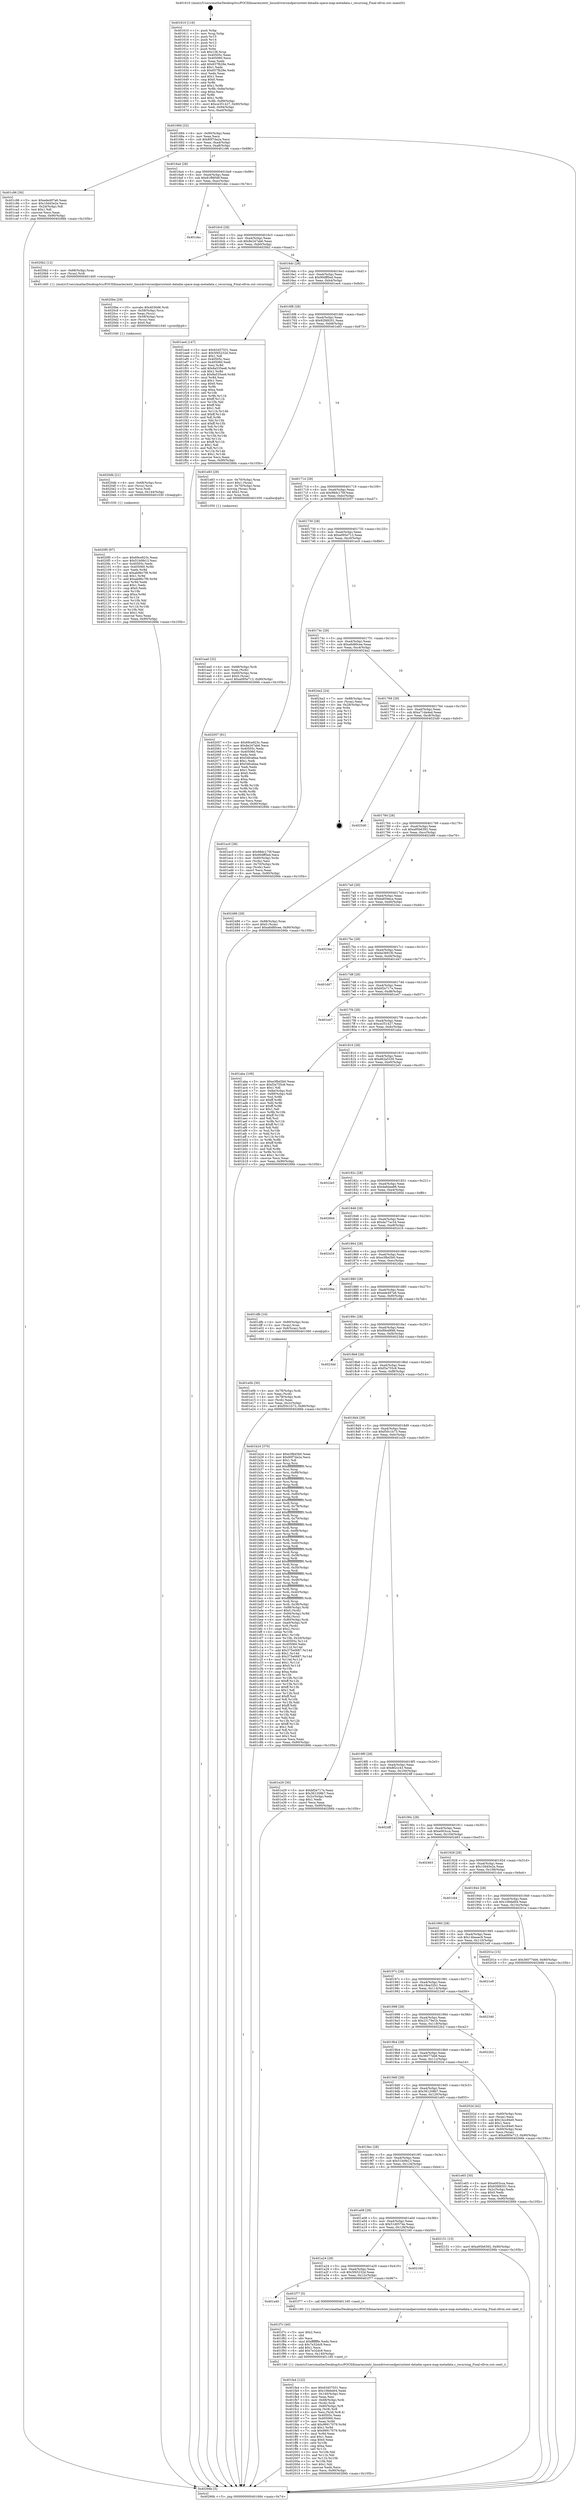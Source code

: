 digraph "0x401610" {
  label = "0x401610 (/mnt/c/Users/mathe/Desktop/tcc/POCII/binaries/extr_linuxdriversmdpersistent-datadm-space-map-metadata.c_recursing_Final-ollvm.out::main(0))"
  labelloc = "t"
  node[shape=record]

  Entry [label="",width=0.3,height=0.3,shape=circle,fillcolor=black,style=filled]
  "0x401684" [label="{
     0x401684 [32]\l
     | [instrs]\l
     &nbsp;&nbsp;0x401684 \<+6\>: mov -0x90(%rbp),%eax\l
     &nbsp;&nbsp;0x40168a \<+2\>: mov %eax,%ecx\l
     &nbsp;&nbsp;0x40168c \<+6\>: sub $0x80f7da2a,%ecx\l
     &nbsp;&nbsp;0x401692 \<+6\>: mov %eax,-0xa4(%rbp)\l
     &nbsp;&nbsp;0x401698 \<+6\>: mov %ecx,-0xa8(%rbp)\l
     &nbsp;&nbsp;0x40169e \<+6\>: je 0000000000401c96 \<main+0x686\>\l
  }"]
  "0x401c96" [label="{
     0x401c96 [30]\l
     | [instrs]\l
     &nbsp;&nbsp;0x401c96 \<+5\>: mov $0xede497a6,%eax\l
     &nbsp;&nbsp;0x401c9b \<+5\>: mov $0x10d45e2e,%ecx\l
     &nbsp;&nbsp;0x401ca0 \<+3\>: mov -0x2d(%rbp),%dl\l
     &nbsp;&nbsp;0x401ca3 \<+3\>: test $0x1,%dl\l
     &nbsp;&nbsp;0x401ca6 \<+3\>: cmovne %ecx,%eax\l
     &nbsp;&nbsp;0x401ca9 \<+6\>: mov %eax,-0x90(%rbp)\l
     &nbsp;&nbsp;0x401caf \<+5\>: jmp 000000000040266b \<main+0x105b\>\l
  }"]
  "0x4016a4" [label="{
     0x4016a4 [28]\l
     | [instrs]\l
     &nbsp;&nbsp;0x4016a4 \<+5\>: jmp 00000000004016a9 \<main+0x99\>\l
     &nbsp;&nbsp;0x4016a9 \<+6\>: mov -0xa4(%rbp),%eax\l
     &nbsp;&nbsp;0x4016af \<+5\>: sub $0x81f8856f,%eax\l
     &nbsp;&nbsp;0x4016b4 \<+6\>: mov %eax,-0xac(%rbp)\l
     &nbsp;&nbsp;0x4016ba \<+6\>: je 0000000000401dec \<main+0x7dc\>\l
  }"]
  Exit [label="",width=0.3,height=0.3,shape=circle,fillcolor=black,style=filled,peripheries=2]
  "0x401dec" [label="{
     0x401dec\l
  }", style=dashed]
  "0x4016c0" [label="{
     0x4016c0 [28]\l
     | [instrs]\l
     &nbsp;&nbsp;0x4016c0 \<+5\>: jmp 00000000004016c5 \<main+0xb5\>\l
     &nbsp;&nbsp;0x4016c5 \<+6\>: mov -0xa4(%rbp),%eax\l
     &nbsp;&nbsp;0x4016cb \<+5\>: sub $0x8e247ab6,%eax\l
     &nbsp;&nbsp;0x4016d0 \<+6\>: mov %eax,-0xb0(%rbp)\l
     &nbsp;&nbsp;0x4016d6 \<+6\>: je 00000000004020b2 \<main+0xaa2\>\l
  }"]
  "0x4020f0" [label="{
     0x4020f0 [97]\l
     | [instrs]\l
     &nbsp;&nbsp;0x4020f0 \<+5\>: mov $0x69ce923c,%eax\l
     &nbsp;&nbsp;0x4020f5 \<+5\>: mov $0x51b0fe13,%esi\l
     &nbsp;&nbsp;0x4020fa \<+7\>: mov 0x40505c,%edx\l
     &nbsp;&nbsp;0x402101 \<+8\>: mov 0x405060,%r8d\l
     &nbsp;&nbsp;0x402109 \<+3\>: mov %edx,%r9d\l
     &nbsp;&nbsp;0x40210c \<+7\>: sub $0xab96c7f9,%r9d\l
     &nbsp;&nbsp;0x402113 \<+4\>: sub $0x1,%r9d\l
     &nbsp;&nbsp;0x402117 \<+7\>: add $0xab96c7f9,%r9d\l
     &nbsp;&nbsp;0x40211e \<+4\>: imul %r9d,%edx\l
     &nbsp;&nbsp;0x402122 \<+3\>: and $0x1,%edx\l
     &nbsp;&nbsp;0x402125 \<+3\>: cmp $0x0,%edx\l
     &nbsp;&nbsp;0x402128 \<+4\>: sete %r10b\l
     &nbsp;&nbsp;0x40212c \<+4\>: cmp $0xa,%r8d\l
     &nbsp;&nbsp;0x402130 \<+4\>: setl %r11b\l
     &nbsp;&nbsp;0x402134 \<+3\>: mov %r10b,%bl\l
     &nbsp;&nbsp;0x402137 \<+3\>: and %r11b,%bl\l
     &nbsp;&nbsp;0x40213a \<+3\>: xor %r11b,%r10b\l
     &nbsp;&nbsp;0x40213d \<+3\>: or %r10b,%bl\l
     &nbsp;&nbsp;0x402140 \<+3\>: test $0x1,%bl\l
     &nbsp;&nbsp;0x402143 \<+3\>: cmovne %esi,%eax\l
     &nbsp;&nbsp;0x402146 \<+6\>: mov %eax,-0x90(%rbp)\l
     &nbsp;&nbsp;0x40214c \<+5\>: jmp 000000000040266b \<main+0x105b\>\l
  }"]
  "0x4020b2" [label="{
     0x4020b2 [12]\l
     | [instrs]\l
     &nbsp;&nbsp;0x4020b2 \<+4\>: mov -0x68(%rbp),%rax\l
     &nbsp;&nbsp;0x4020b6 \<+3\>: mov (%rax),%rdi\l
     &nbsp;&nbsp;0x4020b9 \<+5\>: call 0000000000401400 \<recursing\>\l
     | [calls]\l
     &nbsp;&nbsp;0x401400 \{1\} (/mnt/c/Users/mathe/Desktop/tcc/POCII/binaries/extr_linuxdriversmdpersistent-datadm-space-map-metadata.c_recursing_Final-ollvm.out::recursing)\l
  }"]
  "0x4016dc" [label="{
     0x4016dc [28]\l
     | [instrs]\l
     &nbsp;&nbsp;0x4016dc \<+5\>: jmp 00000000004016e1 \<main+0xd1\>\l
     &nbsp;&nbsp;0x4016e1 \<+6\>: mov -0xa4(%rbp),%eax\l
     &nbsp;&nbsp;0x4016e7 \<+5\>: sub $0x90dff5ed,%eax\l
     &nbsp;&nbsp;0x4016ec \<+6\>: mov %eax,-0xb4(%rbp)\l
     &nbsp;&nbsp;0x4016f2 \<+6\>: je 0000000000401ee4 \<main+0x8d4\>\l
  }"]
  "0x4020db" [label="{
     0x4020db [21]\l
     | [instrs]\l
     &nbsp;&nbsp;0x4020db \<+4\>: mov -0x68(%rbp),%rcx\l
     &nbsp;&nbsp;0x4020df \<+3\>: mov (%rcx),%rcx\l
     &nbsp;&nbsp;0x4020e2 \<+3\>: mov %rcx,%rdi\l
     &nbsp;&nbsp;0x4020e5 \<+6\>: mov %eax,-0x144(%rbp)\l
     &nbsp;&nbsp;0x4020eb \<+5\>: call 0000000000401030 \<free@plt\>\l
     | [calls]\l
     &nbsp;&nbsp;0x401030 \{1\} (unknown)\l
  }"]
  "0x401ee4" [label="{
     0x401ee4 [147]\l
     | [instrs]\l
     &nbsp;&nbsp;0x401ee4 \<+5\>: mov $0x63457031,%eax\l
     &nbsp;&nbsp;0x401ee9 \<+5\>: mov $0x5f45232d,%ecx\l
     &nbsp;&nbsp;0x401eee \<+2\>: mov $0x1,%dl\l
     &nbsp;&nbsp;0x401ef0 \<+7\>: mov 0x40505c,%esi\l
     &nbsp;&nbsp;0x401ef7 \<+7\>: mov 0x405060,%edi\l
     &nbsp;&nbsp;0x401efe \<+3\>: mov %esi,%r8d\l
     &nbsp;&nbsp;0x401f01 \<+7\>: add $0x8a535ee6,%r8d\l
     &nbsp;&nbsp;0x401f08 \<+4\>: sub $0x1,%r8d\l
     &nbsp;&nbsp;0x401f0c \<+7\>: sub $0x8a535ee6,%r8d\l
     &nbsp;&nbsp;0x401f13 \<+4\>: imul %r8d,%esi\l
     &nbsp;&nbsp;0x401f17 \<+3\>: and $0x1,%esi\l
     &nbsp;&nbsp;0x401f1a \<+3\>: cmp $0x0,%esi\l
     &nbsp;&nbsp;0x401f1d \<+4\>: sete %r9b\l
     &nbsp;&nbsp;0x401f21 \<+3\>: cmp $0xa,%edi\l
     &nbsp;&nbsp;0x401f24 \<+4\>: setl %r10b\l
     &nbsp;&nbsp;0x401f28 \<+3\>: mov %r9b,%r11b\l
     &nbsp;&nbsp;0x401f2b \<+4\>: xor $0xff,%r11b\l
     &nbsp;&nbsp;0x401f2f \<+3\>: mov %r10b,%bl\l
     &nbsp;&nbsp;0x401f32 \<+3\>: xor $0xff,%bl\l
     &nbsp;&nbsp;0x401f35 \<+3\>: xor $0x1,%dl\l
     &nbsp;&nbsp;0x401f38 \<+3\>: mov %r11b,%r14b\l
     &nbsp;&nbsp;0x401f3b \<+4\>: and $0xff,%r14b\l
     &nbsp;&nbsp;0x401f3f \<+3\>: and %dl,%r9b\l
     &nbsp;&nbsp;0x401f42 \<+3\>: mov %bl,%r15b\l
     &nbsp;&nbsp;0x401f45 \<+4\>: and $0xff,%r15b\l
     &nbsp;&nbsp;0x401f49 \<+3\>: and %dl,%r10b\l
     &nbsp;&nbsp;0x401f4c \<+3\>: or %r9b,%r14b\l
     &nbsp;&nbsp;0x401f4f \<+3\>: or %r10b,%r15b\l
     &nbsp;&nbsp;0x401f52 \<+3\>: xor %r15b,%r14b\l
     &nbsp;&nbsp;0x401f55 \<+3\>: or %bl,%r11b\l
     &nbsp;&nbsp;0x401f58 \<+4\>: xor $0xff,%r11b\l
     &nbsp;&nbsp;0x401f5c \<+3\>: or $0x1,%dl\l
     &nbsp;&nbsp;0x401f5f \<+3\>: and %dl,%r11b\l
     &nbsp;&nbsp;0x401f62 \<+3\>: or %r11b,%r14b\l
     &nbsp;&nbsp;0x401f65 \<+4\>: test $0x1,%r14b\l
     &nbsp;&nbsp;0x401f69 \<+3\>: cmovne %ecx,%eax\l
     &nbsp;&nbsp;0x401f6c \<+6\>: mov %eax,-0x90(%rbp)\l
     &nbsp;&nbsp;0x401f72 \<+5\>: jmp 000000000040266b \<main+0x105b\>\l
  }"]
  "0x4016f8" [label="{
     0x4016f8 [28]\l
     | [instrs]\l
     &nbsp;&nbsp;0x4016f8 \<+5\>: jmp 00000000004016fd \<main+0xed\>\l
     &nbsp;&nbsp;0x4016fd \<+6\>: mov -0xa4(%rbp),%eax\l
     &nbsp;&nbsp;0x401703 \<+5\>: sub $0x92fd9201,%eax\l
     &nbsp;&nbsp;0x401708 \<+6\>: mov %eax,-0xb8(%rbp)\l
     &nbsp;&nbsp;0x40170e \<+6\>: je 0000000000401e83 \<main+0x873\>\l
  }"]
  "0x4020be" [label="{
     0x4020be [29]\l
     | [instrs]\l
     &nbsp;&nbsp;0x4020be \<+10\>: movabs $0x4030d6,%rdi\l
     &nbsp;&nbsp;0x4020c8 \<+4\>: mov -0x58(%rbp),%rcx\l
     &nbsp;&nbsp;0x4020cc \<+2\>: mov %eax,(%rcx)\l
     &nbsp;&nbsp;0x4020ce \<+4\>: mov -0x58(%rbp),%rcx\l
     &nbsp;&nbsp;0x4020d2 \<+2\>: mov (%rcx),%esi\l
     &nbsp;&nbsp;0x4020d4 \<+2\>: mov $0x0,%al\l
     &nbsp;&nbsp;0x4020d6 \<+5\>: call 0000000000401040 \<printf@plt\>\l
     | [calls]\l
     &nbsp;&nbsp;0x401040 \{1\} (unknown)\l
  }"]
  "0x401e83" [label="{
     0x401e83 [29]\l
     | [instrs]\l
     &nbsp;&nbsp;0x401e83 \<+4\>: mov -0x70(%rbp),%rax\l
     &nbsp;&nbsp;0x401e87 \<+6\>: movl $0x1,(%rax)\l
     &nbsp;&nbsp;0x401e8d \<+4\>: mov -0x70(%rbp),%rax\l
     &nbsp;&nbsp;0x401e91 \<+3\>: movslq (%rax),%rax\l
     &nbsp;&nbsp;0x401e94 \<+4\>: shl $0x2,%rax\l
     &nbsp;&nbsp;0x401e98 \<+3\>: mov %rax,%rdi\l
     &nbsp;&nbsp;0x401e9b \<+5\>: call 0000000000401050 \<malloc@plt\>\l
     | [calls]\l
     &nbsp;&nbsp;0x401050 \{1\} (unknown)\l
  }"]
  "0x401714" [label="{
     0x401714 [28]\l
     | [instrs]\l
     &nbsp;&nbsp;0x401714 \<+5\>: jmp 0000000000401719 \<main+0x109\>\l
     &nbsp;&nbsp;0x401719 \<+6\>: mov -0xa4(%rbp),%eax\l
     &nbsp;&nbsp;0x40171f \<+5\>: sub $0x98dc170f,%eax\l
     &nbsp;&nbsp;0x401724 \<+6\>: mov %eax,-0xbc(%rbp)\l
     &nbsp;&nbsp;0x40172a \<+6\>: je 0000000000402057 \<main+0xa47\>\l
  }"]
  "0x401fa4" [label="{
     0x401fa4 [122]\l
     | [instrs]\l
     &nbsp;&nbsp;0x401fa4 \<+5\>: mov $0x63457031,%ecx\l
     &nbsp;&nbsp;0x401fa9 \<+5\>: mov $0x10febd04,%edx\l
     &nbsp;&nbsp;0x401fae \<+6\>: mov -0x140(%rbp),%esi\l
     &nbsp;&nbsp;0x401fb4 \<+3\>: imul %eax,%esi\l
     &nbsp;&nbsp;0x401fb7 \<+4\>: mov -0x68(%rbp),%rdi\l
     &nbsp;&nbsp;0x401fbb \<+3\>: mov (%rdi),%rdi\l
     &nbsp;&nbsp;0x401fbe \<+4\>: mov -0x60(%rbp),%r8\l
     &nbsp;&nbsp;0x401fc2 \<+3\>: movslq (%r8),%r8\l
     &nbsp;&nbsp;0x401fc5 \<+4\>: mov %esi,(%rdi,%r8,4)\l
     &nbsp;&nbsp;0x401fc9 \<+7\>: mov 0x40505c,%eax\l
     &nbsp;&nbsp;0x401fd0 \<+7\>: mov 0x405060,%esi\l
     &nbsp;&nbsp;0x401fd7 \<+3\>: mov %eax,%r9d\l
     &nbsp;&nbsp;0x401fda \<+7\>: add $0x99917079,%r9d\l
     &nbsp;&nbsp;0x401fe1 \<+4\>: sub $0x1,%r9d\l
     &nbsp;&nbsp;0x401fe5 \<+7\>: sub $0x99917079,%r9d\l
     &nbsp;&nbsp;0x401fec \<+4\>: imul %r9d,%eax\l
     &nbsp;&nbsp;0x401ff0 \<+3\>: and $0x1,%eax\l
     &nbsp;&nbsp;0x401ff3 \<+3\>: cmp $0x0,%eax\l
     &nbsp;&nbsp;0x401ff6 \<+4\>: sete %r10b\l
     &nbsp;&nbsp;0x401ffa \<+3\>: cmp $0xa,%esi\l
     &nbsp;&nbsp;0x401ffd \<+4\>: setl %r11b\l
     &nbsp;&nbsp;0x402001 \<+3\>: mov %r10b,%bl\l
     &nbsp;&nbsp;0x402004 \<+3\>: and %r11b,%bl\l
     &nbsp;&nbsp;0x402007 \<+3\>: xor %r11b,%r10b\l
     &nbsp;&nbsp;0x40200a \<+3\>: or %r10b,%bl\l
     &nbsp;&nbsp;0x40200d \<+3\>: test $0x1,%bl\l
     &nbsp;&nbsp;0x402010 \<+3\>: cmovne %edx,%ecx\l
     &nbsp;&nbsp;0x402013 \<+6\>: mov %ecx,-0x90(%rbp)\l
     &nbsp;&nbsp;0x402019 \<+5\>: jmp 000000000040266b \<main+0x105b\>\l
  }"]
  "0x402057" [label="{
     0x402057 [91]\l
     | [instrs]\l
     &nbsp;&nbsp;0x402057 \<+5\>: mov $0x69ce923c,%eax\l
     &nbsp;&nbsp;0x40205c \<+5\>: mov $0x8e247ab6,%ecx\l
     &nbsp;&nbsp;0x402061 \<+7\>: mov 0x40505c,%edx\l
     &nbsp;&nbsp;0x402068 \<+7\>: mov 0x405060,%esi\l
     &nbsp;&nbsp;0x40206f \<+2\>: mov %edx,%edi\l
     &nbsp;&nbsp;0x402071 \<+6\>: sub $0x54fca6aa,%edi\l
     &nbsp;&nbsp;0x402077 \<+3\>: sub $0x1,%edi\l
     &nbsp;&nbsp;0x40207a \<+6\>: add $0x54fca6aa,%edi\l
     &nbsp;&nbsp;0x402080 \<+3\>: imul %edi,%edx\l
     &nbsp;&nbsp;0x402083 \<+3\>: and $0x1,%edx\l
     &nbsp;&nbsp;0x402086 \<+3\>: cmp $0x0,%edx\l
     &nbsp;&nbsp;0x402089 \<+4\>: sete %r8b\l
     &nbsp;&nbsp;0x40208d \<+3\>: cmp $0xa,%esi\l
     &nbsp;&nbsp;0x402090 \<+4\>: setl %r9b\l
     &nbsp;&nbsp;0x402094 \<+3\>: mov %r8b,%r10b\l
     &nbsp;&nbsp;0x402097 \<+3\>: and %r9b,%r10b\l
     &nbsp;&nbsp;0x40209a \<+3\>: xor %r9b,%r8b\l
     &nbsp;&nbsp;0x40209d \<+3\>: or %r8b,%r10b\l
     &nbsp;&nbsp;0x4020a0 \<+4\>: test $0x1,%r10b\l
     &nbsp;&nbsp;0x4020a4 \<+3\>: cmovne %ecx,%eax\l
     &nbsp;&nbsp;0x4020a7 \<+6\>: mov %eax,-0x90(%rbp)\l
     &nbsp;&nbsp;0x4020ad \<+5\>: jmp 000000000040266b \<main+0x105b\>\l
  }"]
  "0x401730" [label="{
     0x401730 [28]\l
     | [instrs]\l
     &nbsp;&nbsp;0x401730 \<+5\>: jmp 0000000000401735 \<main+0x125\>\l
     &nbsp;&nbsp;0x401735 \<+6\>: mov -0xa4(%rbp),%eax\l
     &nbsp;&nbsp;0x40173b \<+5\>: sub $0xa095e713,%eax\l
     &nbsp;&nbsp;0x401740 \<+6\>: mov %eax,-0xc0(%rbp)\l
     &nbsp;&nbsp;0x401746 \<+6\>: je 0000000000401ec0 \<main+0x8b0\>\l
  }"]
  "0x401f7c" [label="{
     0x401f7c [40]\l
     | [instrs]\l
     &nbsp;&nbsp;0x401f7c \<+5\>: mov $0x2,%ecx\l
     &nbsp;&nbsp;0x401f81 \<+1\>: cltd\l
     &nbsp;&nbsp;0x401f82 \<+2\>: idiv %ecx\l
     &nbsp;&nbsp;0x401f84 \<+6\>: imul $0xfffffffe,%edx,%ecx\l
     &nbsp;&nbsp;0x401f8a \<+6\>: sub $0x7e32dc9,%ecx\l
     &nbsp;&nbsp;0x401f90 \<+3\>: add $0x1,%ecx\l
     &nbsp;&nbsp;0x401f93 \<+6\>: add $0x7e32dc9,%ecx\l
     &nbsp;&nbsp;0x401f99 \<+6\>: mov %ecx,-0x140(%rbp)\l
     &nbsp;&nbsp;0x401f9f \<+5\>: call 0000000000401160 \<next_i\>\l
     | [calls]\l
     &nbsp;&nbsp;0x401160 \{1\} (/mnt/c/Users/mathe/Desktop/tcc/POCII/binaries/extr_linuxdriversmdpersistent-datadm-space-map-metadata.c_recursing_Final-ollvm.out::next_i)\l
  }"]
  "0x401ec0" [label="{
     0x401ec0 [36]\l
     | [instrs]\l
     &nbsp;&nbsp;0x401ec0 \<+5\>: mov $0x98dc170f,%eax\l
     &nbsp;&nbsp;0x401ec5 \<+5\>: mov $0x90dff5ed,%ecx\l
     &nbsp;&nbsp;0x401eca \<+4\>: mov -0x60(%rbp),%rdx\l
     &nbsp;&nbsp;0x401ece \<+2\>: mov (%rdx),%esi\l
     &nbsp;&nbsp;0x401ed0 \<+4\>: mov -0x70(%rbp),%rdx\l
     &nbsp;&nbsp;0x401ed4 \<+2\>: cmp (%rdx),%esi\l
     &nbsp;&nbsp;0x401ed6 \<+3\>: cmovl %ecx,%eax\l
     &nbsp;&nbsp;0x401ed9 \<+6\>: mov %eax,-0x90(%rbp)\l
     &nbsp;&nbsp;0x401edf \<+5\>: jmp 000000000040266b \<main+0x105b\>\l
  }"]
  "0x40174c" [label="{
     0x40174c [28]\l
     | [instrs]\l
     &nbsp;&nbsp;0x40174c \<+5\>: jmp 0000000000401751 \<main+0x141\>\l
     &nbsp;&nbsp;0x401751 \<+6\>: mov -0xa4(%rbp),%eax\l
     &nbsp;&nbsp;0x401757 \<+5\>: sub $0xa6d80cee,%eax\l
     &nbsp;&nbsp;0x40175c \<+6\>: mov %eax,-0xc4(%rbp)\l
     &nbsp;&nbsp;0x401762 \<+6\>: je 00000000004024a2 \<main+0xe92\>\l
  }"]
  "0x401a40" [label="{
     0x401a40\l
  }", style=dashed]
  "0x4024a2" [label="{
     0x4024a2 [24]\l
     | [instrs]\l
     &nbsp;&nbsp;0x4024a2 \<+7\>: mov -0x88(%rbp),%rax\l
     &nbsp;&nbsp;0x4024a9 \<+2\>: mov (%rax),%eax\l
     &nbsp;&nbsp;0x4024ab \<+4\>: lea -0x28(%rbp),%rsp\l
     &nbsp;&nbsp;0x4024af \<+1\>: pop %rbx\l
     &nbsp;&nbsp;0x4024b0 \<+2\>: pop %r12\l
     &nbsp;&nbsp;0x4024b2 \<+2\>: pop %r13\l
     &nbsp;&nbsp;0x4024b4 \<+2\>: pop %r14\l
     &nbsp;&nbsp;0x4024b6 \<+2\>: pop %r15\l
     &nbsp;&nbsp;0x4024b8 \<+1\>: pop %rbp\l
     &nbsp;&nbsp;0x4024b9 \<+1\>: ret\l
  }"]
  "0x401768" [label="{
     0x401768 [28]\l
     | [instrs]\l
     &nbsp;&nbsp;0x401768 \<+5\>: jmp 000000000040176d \<main+0x15d\>\l
     &nbsp;&nbsp;0x40176d \<+6\>: mov -0xa4(%rbp),%eax\l
     &nbsp;&nbsp;0x401773 \<+5\>: sub $0xa71da4ed,%eax\l
     &nbsp;&nbsp;0x401778 \<+6\>: mov %eax,-0xc8(%rbp)\l
     &nbsp;&nbsp;0x40177e \<+6\>: je 00000000004025d0 \<main+0xfc0\>\l
  }"]
  "0x401f77" [label="{
     0x401f77 [5]\l
     | [instrs]\l
     &nbsp;&nbsp;0x401f77 \<+5\>: call 0000000000401160 \<next_i\>\l
     | [calls]\l
     &nbsp;&nbsp;0x401160 \{1\} (/mnt/c/Users/mathe/Desktop/tcc/POCII/binaries/extr_linuxdriversmdpersistent-datadm-space-map-metadata.c_recursing_Final-ollvm.out::next_i)\l
  }"]
  "0x4025d0" [label="{
     0x4025d0\l
  }", style=dashed]
  "0x401784" [label="{
     0x401784 [28]\l
     | [instrs]\l
     &nbsp;&nbsp;0x401784 \<+5\>: jmp 0000000000401789 \<main+0x179\>\l
     &nbsp;&nbsp;0x401789 \<+6\>: mov -0xa4(%rbp),%eax\l
     &nbsp;&nbsp;0x40178f \<+5\>: sub $0xa95b6392,%eax\l
     &nbsp;&nbsp;0x401794 \<+6\>: mov %eax,-0xcc(%rbp)\l
     &nbsp;&nbsp;0x40179a \<+6\>: je 0000000000402486 \<main+0xe76\>\l
  }"]
  "0x401a24" [label="{
     0x401a24 [28]\l
     | [instrs]\l
     &nbsp;&nbsp;0x401a24 \<+5\>: jmp 0000000000401a29 \<main+0x419\>\l
     &nbsp;&nbsp;0x401a29 \<+6\>: mov -0xa4(%rbp),%eax\l
     &nbsp;&nbsp;0x401a2f \<+5\>: sub $0x5f45232d,%eax\l
     &nbsp;&nbsp;0x401a34 \<+6\>: mov %eax,-0x12c(%rbp)\l
     &nbsp;&nbsp;0x401a3a \<+6\>: je 0000000000401f77 \<main+0x967\>\l
  }"]
  "0x402486" [label="{
     0x402486 [28]\l
     | [instrs]\l
     &nbsp;&nbsp;0x402486 \<+7\>: mov -0x88(%rbp),%rax\l
     &nbsp;&nbsp;0x40248d \<+6\>: movl $0x0,(%rax)\l
     &nbsp;&nbsp;0x402493 \<+10\>: movl $0xa6d80cee,-0x90(%rbp)\l
     &nbsp;&nbsp;0x40249d \<+5\>: jmp 000000000040266b \<main+0x105b\>\l
  }"]
  "0x4017a0" [label="{
     0x4017a0 [28]\l
     | [instrs]\l
     &nbsp;&nbsp;0x4017a0 \<+5\>: jmp 00000000004017a5 \<main+0x195\>\l
     &nbsp;&nbsp;0x4017a5 \<+6\>: mov -0xa4(%rbp),%eax\l
     &nbsp;&nbsp;0x4017ab \<+5\>: sub $0xba659eca,%eax\l
     &nbsp;&nbsp;0x4017b0 \<+6\>: mov %eax,-0xd0(%rbp)\l
     &nbsp;&nbsp;0x4017b6 \<+6\>: je 00000000004023ec \<main+0xddc\>\l
  }"]
  "0x402160" [label="{
     0x402160\l
  }", style=dashed]
  "0x4023ec" [label="{
     0x4023ec\l
  }", style=dashed]
  "0x4017bc" [label="{
     0x4017bc [28]\l
     | [instrs]\l
     &nbsp;&nbsp;0x4017bc \<+5\>: jmp 00000000004017c1 \<main+0x1b1\>\l
     &nbsp;&nbsp;0x4017c1 \<+6\>: mov -0xa4(%rbp),%eax\l
     &nbsp;&nbsp;0x4017c7 \<+5\>: sub $0xbe3691f0,%eax\l
     &nbsp;&nbsp;0x4017cc \<+6\>: mov %eax,-0xd4(%rbp)\l
     &nbsp;&nbsp;0x4017d2 \<+6\>: je 0000000000401d47 \<main+0x737\>\l
  }"]
  "0x401a08" [label="{
     0x401a08 [28]\l
     | [instrs]\l
     &nbsp;&nbsp;0x401a08 \<+5\>: jmp 0000000000401a0d \<main+0x3fd\>\l
     &nbsp;&nbsp;0x401a0d \<+6\>: mov -0xa4(%rbp),%eax\l
     &nbsp;&nbsp;0x401a13 \<+5\>: sub $0x51d0574e,%eax\l
     &nbsp;&nbsp;0x401a18 \<+6\>: mov %eax,-0x128(%rbp)\l
     &nbsp;&nbsp;0x401a1e \<+6\>: je 0000000000402160 \<main+0xb50\>\l
  }"]
  "0x401d47" [label="{
     0x401d47\l
  }", style=dashed]
  "0x4017d8" [label="{
     0x4017d8 [28]\l
     | [instrs]\l
     &nbsp;&nbsp;0x4017d8 \<+5\>: jmp 00000000004017dd \<main+0x1cd\>\l
     &nbsp;&nbsp;0x4017dd \<+6\>: mov -0xa4(%rbp),%eax\l
     &nbsp;&nbsp;0x4017e3 \<+5\>: sub $0xbf2e717e,%eax\l
     &nbsp;&nbsp;0x4017e8 \<+6\>: mov %eax,-0xd8(%rbp)\l
     &nbsp;&nbsp;0x4017ee \<+6\>: je 0000000000401e47 \<main+0x837\>\l
  }"]
  "0x402151" [label="{
     0x402151 [15]\l
     | [instrs]\l
     &nbsp;&nbsp;0x402151 \<+10\>: movl $0xa95b6392,-0x90(%rbp)\l
     &nbsp;&nbsp;0x40215b \<+5\>: jmp 000000000040266b \<main+0x105b\>\l
  }"]
  "0x401e47" [label="{
     0x401e47\l
  }", style=dashed]
  "0x4017f4" [label="{
     0x4017f4 [28]\l
     | [instrs]\l
     &nbsp;&nbsp;0x4017f4 \<+5\>: jmp 00000000004017f9 \<main+0x1e9\>\l
     &nbsp;&nbsp;0x4017f9 \<+6\>: mov -0xa4(%rbp),%eax\l
     &nbsp;&nbsp;0x4017ff \<+5\>: sub $0xce351427,%eax\l
     &nbsp;&nbsp;0x401804 \<+6\>: mov %eax,-0xdc(%rbp)\l
     &nbsp;&nbsp;0x40180a \<+6\>: je 0000000000401aba \<main+0x4aa\>\l
  }"]
  "0x401ea0" [label="{
     0x401ea0 [32]\l
     | [instrs]\l
     &nbsp;&nbsp;0x401ea0 \<+4\>: mov -0x68(%rbp),%rdi\l
     &nbsp;&nbsp;0x401ea4 \<+3\>: mov %rax,(%rdi)\l
     &nbsp;&nbsp;0x401ea7 \<+4\>: mov -0x60(%rbp),%rax\l
     &nbsp;&nbsp;0x401eab \<+6\>: movl $0x0,(%rax)\l
     &nbsp;&nbsp;0x401eb1 \<+10\>: movl $0xa095e713,-0x90(%rbp)\l
     &nbsp;&nbsp;0x401ebb \<+5\>: jmp 000000000040266b \<main+0x105b\>\l
  }"]
  "0x401aba" [label="{
     0x401aba [106]\l
     | [instrs]\l
     &nbsp;&nbsp;0x401aba \<+5\>: mov $0xe3fbd3b0,%eax\l
     &nbsp;&nbsp;0x401abf \<+5\>: mov $0xf3a755c8,%ecx\l
     &nbsp;&nbsp;0x401ac4 \<+2\>: mov $0x1,%dl\l
     &nbsp;&nbsp;0x401ac6 \<+7\>: mov -0x8a(%rbp),%sil\l
     &nbsp;&nbsp;0x401acd \<+7\>: mov -0x89(%rbp),%dil\l
     &nbsp;&nbsp;0x401ad4 \<+3\>: mov %sil,%r8b\l
     &nbsp;&nbsp;0x401ad7 \<+4\>: xor $0xff,%r8b\l
     &nbsp;&nbsp;0x401adb \<+3\>: mov %dil,%r9b\l
     &nbsp;&nbsp;0x401ade \<+4\>: xor $0xff,%r9b\l
     &nbsp;&nbsp;0x401ae2 \<+3\>: xor $0x1,%dl\l
     &nbsp;&nbsp;0x401ae5 \<+3\>: mov %r8b,%r10b\l
     &nbsp;&nbsp;0x401ae8 \<+4\>: and $0xff,%r10b\l
     &nbsp;&nbsp;0x401aec \<+3\>: and %dl,%sil\l
     &nbsp;&nbsp;0x401aef \<+3\>: mov %r9b,%r11b\l
     &nbsp;&nbsp;0x401af2 \<+4\>: and $0xff,%r11b\l
     &nbsp;&nbsp;0x401af6 \<+3\>: and %dl,%dil\l
     &nbsp;&nbsp;0x401af9 \<+3\>: or %sil,%r10b\l
     &nbsp;&nbsp;0x401afc \<+3\>: or %dil,%r11b\l
     &nbsp;&nbsp;0x401aff \<+3\>: xor %r11b,%r10b\l
     &nbsp;&nbsp;0x401b02 \<+3\>: or %r9b,%r8b\l
     &nbsp;&nbsp;0x401b05 \<+4\>: xor $0xff,%r8b\l
     &nbsp;&nbsp;0x401b09 \<+3\>: or $0x1,%dl\l
     &nbsp;&nbsp;0x401b0c \<+3\>: and %dl,%r8b\l
     &nbsp;&nbsp;0x401b0f \<+3\>: or %r8b,%r10b\l
     &nbsp;&nbsp;0x401b12 \<+4\>: test $0x1,%r10b\l
     &nbsp;&nbsp;0x401b16 \<+3\>: cmovne %ecx,%eax\l
     &nbsp;&nbsp;0x401b19 \<+6\>: mov %eax,-0x90(%rbp)\l
     &nbsp;&nbsp;0x401b1f \<+5\>: jmp 000000000040266b \<main+0x105b\>\l
  }"]
  "0x401810" [label="{
     0x401810 [28]\l
     | [instrs]\l
     &nbsp;&nbsp;0x401810 \<+5\>: jmp 0000000000401815 \<main+0x205\>\l
     &nbsp;&nbsp;0x401815 \<+6\>: mov -0xa4(%rbp),%eax\l
     &nbsp;&nbsp;0x40181b \<+5\>: sub $0xd62a5330,%eax\l
     &nbsp;&nbsp;0x401820 \<+6\>: mov %eax,-0xe0(%rbp)\l
     &nbsp;&nbsp;0x401826 \<+6\>: je 00000000004022e5 \<main+0xcd5\>\l
  }"]
  "0x40266b" [label="{
     0x40266b [5]\l
     | [instrs]\l
     &nbsp;&nbsp;0x40266b \<+5\>: jmp 0000000000401684 \<main+0x74\>\l
  }"]
  "0x401610" [label="{
     0x401610 [116]\l
     | [instrs]\l
     &nbsp;&nbsp;0x401610 \<+1\>: push %rbp\l
     &nbsp;&nbsp;0x401611 \<+3\>: mov %rsp,%rbp\l
     &nbsp;&nbsp;0x401614 \<+2\>: push %r15\l
     &nbsp;&nbsp;0x401616 \<+2\>: push %r14\l
     &nbsp;&nbsp;0x401618 \<+2\>: push %r13\l
     &nbsp;&nbsp;0x40161a \<+2\>: push %r12\l
     &nbsp;&nbsp;0x40161c \<+1\>: push %rbx\l
     &nbsp;&nbsp;0x40161d \<+7\>: sub $0x138,%rsp\l
     &nbsp;&nbsp;0x401624 \<+7\>: mov 0x40505c,%eax\l
     &nbsp;&nbsp;0x40162b \<+7\>: mov 0x405060,%ecx\l
     &nbsp;&nbsp;0x401632 \<+2\>: mov %eax,%edx\l
     &nbsp;&nbsp;0x401634 \<+6\>: add $0x657fb28e,%edx\l
     &nbsp;&nbsp;0x40163a \<+3\>: sub $0x1,%edx\l
     &nbsp;&nbsp;0x40163d \<+6\>: sub $0x657fb28e,%edx\l
     &nbsp;&nbsp;0x401643 \<+3\>: imul %edx,%eax\l
     &nbsp;&nbsp;0x401646 \<+3\>: and $0x1,%eax\l
     &nbsp;&nbsp;0x401649 \<+3\>: cmp $0x0,%eax\l
     &nbsp;&nbsp;0x40164c \<+4\>: sete %r8b\l
     &nbsp;&nbsp;0x401650 \<+4\>: and $0x1,%r8b\l
     &nbsp;&nbsp;0x401654 \<+7\>: mov %r8b,-0x8a(%rbp)\l
     &nbsp;&nbsp;0x40165b \<+3\>: cmp $0xa,%ecx\l
     &nbsp;&nbsp;0x40165e \<+4\>: setl %r8b\l
     &nbsp;&nbsp;0x401662 \<+4\>: and $0x1,%r8b\l
     &nbsp;&nbsp;0x401666 \<+7\>: mov %r8b,-0x89(%rbp)\l
     &nbsp;&nbsp;0x40166d \<+10\>: movl $0xce351427,-0x90(%rbp)\l
     &nbsp;&nbsp;0x401677 \<+6\>: mov %edi,-0x94(%rbp)\l
     &nbsp;&nbsp;0x40167d \<+7\>: mov %rsi,-0xa0(%rbp)\l
  }"]
  "0x4019ec" [label="{
     0x4019ec [28]\l
     | [instrs]\l
     &nbsp;&nbsp;0x4019ec \<+5\>: jmp 00000000004019f1 \<main+0x3e1\>\l
     &nbsp;&nbsp;0x4019f1 \<+6\>: mov -0xa4(%rbp),%eax\l
     &nbsp;&nbsp;0x4019f7 \<+5\>: sub $0x51b0fe13,%eax\l
     &nbsp;&nbsp;0x4019fc \<+6\>: mov %eax,-0x124(%rbp)\l
     &nbsp;&nbsp;0x401a02 \<+6\>: je 0000000000402151 \<main+0xb41\>\l
  }"]
  "0x4022e5" [label="{
     0x4022e5\l
  }", style=dashed]
  "0x40182c" [label="{
     0x40182c [28]\l
     | [instrs]\l
     &nbsp;&nbsp;0x40182c \<+5\>: jmp 0000000000401831 \<main+0x221\>\l
     &nbsp;&nbsp;0x401831 \<+6\>: mov -0xa4(%rbp),%eax\l
     &nbsp;&nbsp;0x401837 \<+5\>: sub $0xda6daa86,%eax\l
     &nbsp;&nbsp;0x40183c \<+6\>: mov %eax,-0xe4(%rbp)\l
     &nbsp;&nbsp;0x401842 \<+6\>: je 000000000040260d \<main+0xffd\>\l
  }"]
  "0x401e65" [label="{
     0x401e65 [30]\l
     | [instrs]\l
     &nbsp;&nbsp;0x401e65 \<+5\>: mov $0xe003cca,%eax\l
     &nbsp;&nbsp;0x401e6a \<+5\>: mov $0x92fd9201,%ecx\l
     &nbsp;&nbsp;0x401e6f \<+3\>: mov -0x2c(%rbp),%edx\l
     &nbsp;&nbsp;0x401e72 \<+3\>: cmp $0x0,%edx\l
     &nbsp;&nbsp;0x401e75 \<+3\>: cmove %ecx,%eax\l
     &nbsp;&nbsp;0x401e78 \<+6\>: mov %eax,-0x90(%rbp)\l
     &nbsp;&nbsp;0x401e7e \<+5\>: jmp 000000000040266b \<main+0x105b\>\l
  }"]
  "0x40260d" [label="{
     0x40260d\l
  }", style=dashed]
  "0x401848" [label="{
     0x401848 [28]\l
     | [instrs]\l
     &nbsp;&nbsp;0x401848 \<+5\>: jmp 000000000040184d \<main+0x23d\>\l
     &nbsp;&nbsp;0x40184d \<+6\>: mov -0xa4(%rbp),%eax\l
     &nbsp;&nbsp;0x401853 \<+5\>: sub $0xda77ac34,%eax\l
     &nbsp;&nbsp;0x401858 \<+6\>: mov %eax,-0xe8(%rbp)\l
     &nbsp;&nbsp;0x40185e \<+6\>: je 0000000000402416 \<main+0xe06\>\l
  }"]
  "0x4019d0" [label="{
     0x4019d0 [28]\l
     | [instrs]\l
     &nbsp;&nbsp;0x4019d0 \<+5\>: jmp 00000000004019d5 \<main+0x3c5\>\l
     &nbsp;&nbsp;0x4019d5 \<+6\>: mov -0xa4(%rbp),%eax\l
     &nbsp;&nbsp;0x4019db \<+5\>: sub $0x361208b7,%eax\l
     &nbsp;&nbsp;0x4019e0 \<+6\>: mov %eax,-0x120(%rbp)\l
     &nbsp;&nbsp;0x4019e6 \<+6\>: je 0000000000401e65 \<main+0x855\>\l
  }"]
  "0x402416" [label="{
     0x402416\l
  }", style=dashed]
  "0x401864" [label="{
     0x401864 [28]\l
     | [instrs]\l
     &nbsp;&nbsp;0x401864 \<+5\>: jmp 0000000000401869 \<main+0x259\>\l
     &nbsp;&nbsp;0x401869 \<+6\>: mov -0xa4(%rbp),%eax\l
     &nbsp;&nbsp;0x40186f \<+5\>: sub $0xe3fbd3b0,%eax\l
     &nbsp;&nbsp;0x401874 \<+6\>: mov %eax,-0xec(%rbp)\l
     &nbsp;&nbsp;0x40187a \<+6\>: je 00000000004024ba \<main+0xeaa\>\l
  }"]
  "0x40202d" [label="{
     0x40202d [42]\l
     | [instrs]\l
     &nbsp;&nbsp;0x40202d \<+4\>: mov -0x60(%rbp),%rax\l
     &nbsp;&nbsp;0x402031 \<+2\>: mov (%rax),%ecx\l
     &nbsp;&nbsp;0x402033 \<+6\>: sub $0x1bcc84e0,%ecx\l
     &nbsp;&nbsp;0x402039 \<+3\>: add $0x1,%ecx\l
     &nbsp;&nbsp;0x40203c \<+6\>: add $0x1bcc84e0,%ecx\l
     &nbsp;&nbsp;0x402042 \<+4\>: mov -0x60(%rbp),%rax\l
     &nbsp;&nbsp;0x402046 \<+2\>: mov %ecx,(%rax)\l
     &nbsp;&nbsp;0x402048 \<+10\>: movl $0xa095e713,-0x90(%rbp)\l
     &nbsp;&nbsp;0x402052 \<+5\>: jmp 000000000040266b \<main+0x105b\>\l
  }"]
  "0x4024ba" [label="{
     0x4024ba\l
  }", style=dashed]
  "0x401880" [label="{
     0x401880 [28]\l
     | [instrs]\l
     &nbsp;&nbsp;0x401880 \<+5\>: jmp 0000000000401885 \<main+0x275\>\l
     &nbsp;&nbsp;0x401885 \<+6\>: mov -0xa4(%rbp),%eax\l
     &nbsp;&nbsp;0x40188b \<+5\>: sub $0xede497a6,%eax\l
     &nbsp;&nbsp;0x401890 \<+6\>: mov %eax,-0xf0(%rbp)\l
     &nbsp;&nbsp;0x401896 \<+6\>: je 0000000000401dfb \<main+0x7eb\>\l
  }"]
  "0x4019b4" [label="{
     0x4019b4 [28]\l
     | [instrs]\l
     &nbsp;&nbsp;0x4019b4 \<+5\>: jmp 00000000004019b9 \<main+0x3a9\>\l
     &nbsp;&nbsp;0x4019b9 \<+6\>: mov -0xa4(%rbp),%eax\l
     &nbsp;&nbsp;0x4019bf \<+5\>: sub $0x36077eb6,%eax\l
     &nbsp;&nbsp;0x4019c4 \<+6\>: mov %eax,-0x11c(%rbp)\l
     &nbsp;&nbsp;0x4019ca \<+6\>: je 000000000040202d \<main+0xa1d\>\l
  }"]
  "0x401dfb" [label="{
     0x401dfb [16]\l
     | [instrs]\l
     &nbsp;&nbsp;0x401dfb \<+4\>: mov -0x80(%rbp),%rax\l
     &nbsp;&nbsp;0x401dff \<+3\>: mov (%rax),%rax\l
     &nbsp;&nbsp;0x401e02 \<+4\>: mov 0x8(%rax),%rdi\l
     &nbsp;&nbsp;0x401e06 \<+5\>: call 0000000000401060 \<atoi@plt\>\l
     | [calls]\l
     &nbsp;&nbsp;0x401060 \{1\} (unknown)\l
  }"]
  "0x40189c" [label="{
     0x40189c [28]\l
     | [instrs]\l
     &nbsp;&nbsp;0x40189c \<+5\>: jmp 00000000004018a1 \<main+0x291\>\l
     &nbsp;&nbsp;0x4018a1 \<+6\>: mov -0xa4(%rbp),%eax\l
     &nbsp;&nbsp;0x4018a7 \<+5\>: sub $0xf0b49f46,%eax\l
     &nbsp;&nbsp;0x4018ac \<+6\>: mov %eax,-0xf4(%rbp)\l
     &nbsp;&nbsp;0x4018b2 \<+6\>: je 00000000004023dd \<main+0xdcd\>\l
  }"]
  "0x4022b2" [label="{
     0x4022b2\l
  }", style=dashed]
  "0x4023dd" [label="{
     0x4023dd\l
  }", style=dashed]
  "0x4018b8" [label="{
     0x4018b8 [28]\l
     | [instrs]\l
     &nbsp;&nbsp;0x4018b8 \<+5\>: jmp 00000000004018bd \<main+0x2ad\>\l
     &nbsp;&nbsp;0x4018bd \<+6\>: mov -0xa4(%rbp),%eax\l
     &nbsp;&nbsp;0x4018c3 \<+5\>: sub $0xf3a755c8,%eax\l
     &nbsp;&nbsp;0x4018c8 \<+6\>: mov %eax,-0xf8(%rbp)\l
     &nbsp;&nbsp;0x4018ce \<+6\>: je 0000000000401b24 \<main+0x514\>\l
  }"]
  "0x401998" [label="{
     0x401998 [28]\l
     | [instrs]\l
     &nbsp;&nbsp;0x401998 \<+5\>: jmp 000000000040199d \<main+0x38d\>\l
     &nbsp;&nbsp;0x40199d \<+6\>: mov -0xa4(%rbp),%eax\l
     &nbsp;&nbsp;0x4019a3 \<+5\>: sub $0x23179e1b,%eax\l
     &nbsp;&nbsp;0x4019a8 \<+6\>: mov %eax,-0x118(%rbp)\l
     &nbsp;&nbsp;0x4019ae \<+6\>: je 00000000004022b2 \<main+0xca2\>\l
  }"]
  "0x401b24" [label="{
     0x401b24 [370]\l
     | [instrs]\l
     &nbsp;&nbsp;0x401b24 \<+5\>: mov $0xe3fbd3b0,%eax\l
     &nbsp;&nbsp;0x401b29 \<+5\>: mov $0x80f7da2a,%ecx\l
     &nbsp;&nbsp;0x401b2e \<+2\>: mov $0x1,%dl\l
     &nbsp;&nbsp;0x401b30 \<+3\>: mov %rsp,%rsi\l
     &nbsp;&nbsp;0x401b33 \<+4\>: add $0xfffffffffffffff0,%rsi\l
     &nbsp;&nbsp;0x401b37 \<+3\>: mov %rsi,%rsp\l
     &nbsp;&nbsp;0x401b3a \<+7\>: mov %rsi,-0x88(%rbp)\l
     &nbsp;&nbsp;0x401b41 \<+3\>: mov %rsp,%rsi\l
     &nbsp;&nbsp;0x401b44 \<+4\>: add $0xfffffffffffffff0,%rsi\l
     &nbsp;&nbsp;0x401b48 \<+3\>: mov %rsi,%rsp\l
     &nbsp;&nbsp;0x401b4b \<+3\>: mov %rsp,%rdi\l
     &nbsp;&nbsp;0x401b4e \<+4\>: add $0xfffffffffffffff0,%rdi\l
     &nbsp;&nbsp;0x401b52 \<+3\>: mov %rdi,%rsp\l
     &nbsp;&nbsp;0x401b55 \<+4\>: mov %rdi,-0x80(%rbp)\l
     &nbsp;&nbsp;0x401b59 \<+3\>: mov %rsp,%rdi\l
     &nbsp;&nbsp;0x401b5c \<+4\>: add $0xfffffffffffffff0,%rdi\l
     &nbsp;&nbsp;0x401b60 \<+3\>: mov %rdi,%rsp\l
     &nbsp;&nbsp;0x401b63 \<+4\>: mov %rdi,-0x78(%rbp)\l
     &nbsp;&nbsp;0x401b67 \<+3\>: mov %rsp,%rdi\l
     &nbsp;&nbsp;0x401b6a \<+4\>: add $0xfffffffffffffff0,%rdi\l
     &nbsp;&nbsp;0x401b6e \<+3\>: mov %rdi,%rsp\l
     &nbsp;&nbsp;0x401b71 \<+4\>: mov %rdi,-0x70(%rbp)\l
     &nbsp;&nbsp;0x401b75 \<+3\>: mov %rsp,%rdi\l
     &nbsp;&nbsp;0x401b78 \<+4\>: add $0xfffffffffffffff0,%rdi\l
     &nbsp;&nbsp;0x401b7c \<+3\>: mov %rdi,%rsp\l
     &nbsp;&nbsp;0x401b7f \<+4\>: mov %rdi,-0x68(%rbp)\l
     &nbsp;&nbsp;0x401b83 \<+3\>: mov %rsp,%rdi\l
     &nbsp;&nbsp;0x401b86 \<+4\>: add $0xfffffffffffffff0,%rdi\l
     &nbsp;&nbsp;0x401b8a \<+3\>: mov %rdi,%rsp\l
     &nbsp;&nbsp;0x401b8d \<+4\>: mov %rdi,-0x60(%rbp)\l
     &nbsp;&nbsp;0x401b91 \<+3\>: mov %rsp,%rdi\l
     &nbsp;&nbsp;0x401b94 \<+4\>: add $0xfffffffffffffff0,%rdi\l
     &nbsp;&nbsp;0x401b98 \<+3\>: mov %rdi,%rsp\l
     &nbsp;&nbsp;0x401b9b \<+4\>: mov %rdi,-0x58(%rbp)\l
     &nbsp;&nbsp;0x401b9f \<+3\>: mov %rsp,%rdi\l
     &nbsp;&nbsp;0x401ba2 \<+4\>: add $0xfffffffffffffff0,%rdi\l
     &nbsp;&nbsp;0x401ba6 \<+3\>: mov %rdi,%rsp\l
     &nbsp;&nbsp;0x401ba9 \<+4\>: mov %rdi,-0x50(%rbp)\l
     &nbsp;&nbsp;0x401bad \<+3\>: mov %rsp,%rdi\l
     &nbsp;&nbsp;0x401bb0 \<+4\>: add $0xfffffffffffffff0,%rdi\l
     &nbsp;&nbsp;0x401bb4 \<+3\>: mov %rdi,%rsp\l
     &nbsp;&nbsp;0x401bb7 \<+4\>: mov %rdi,-0x48(%rbp)\l
     &nbsp;&nbsp;0x401bbb \<+3\>: mov %rsp,%rdi\l
     &nbsp;&nbsp;0x401bbe \<+4\>: add $0xfffffffffffffff0,%rdi\l
     &nbsp;&nbsp;0x401bc2 \<+3\>: mov %rdi,%rsp\l
     &nbsp;&nbsp;0x401bc5 \<+4\>: mov %rdi,-0x40(%rbp)\l
     &nbsp;&nbsp;0x401bc9 \<+3\>: mov %rsp,%rdi\l
     &nbsp;&nbsp;0x401bcc \<+4\>: add $0xfffffffffffffff0,%rdi\l
     &nbsp;&nbsp;0x401bd0 \<+3\>: mov %rdi,%rsp\l
     &nbsp;&nbsp;0x401bd3 \<+4\>: mov %rdi,-0x38(%rbp)\l
     &nbsp;&nbsp;0x401bd7 \<+7\>: mov -0x88(%rbp),%rdi\l
     &nbsp;&nbsp;0x401bde \<+6\>: movl $0x0,(%rdi)\l
     &nbsp;&nbsp;0x401be4 \<+7\>: mov -0x94(%rbp),%r8d\l
     &nbsp;&nbsp;0x401beb \<+3\>: mov %r8d,(%rsi)\l
     &nbsp;&nbsp;0x401bee \<+4\>: mov -0x80(%rbp),%rdi\l
     &nbsp;&nbsp;0x401bf2 \<+7\>: mov -0xa0(%rbp),%r9\l
     &nbsp;&nbsp;0x401bf9 \<+3\>: mov %r9,(%rdi)\l
     &nbsp;&nbsp;0x401bfc \<+3\>: cmpl $0x2,(%rsi)\l
     &nbsp;&nbsp;0x401bff \<+4\>: setne %r10b\l
     &nbsp;&nbsp;0x401c03 \<+4\>: and $0x1,%r10b\l
     &nbsp;&nbsp;0x401c07 \<+4\>: mov %r10b,-0x2d(%rbp)\l
     &nbsp;&nbsp;0x401c0b \<+8\>: mov 0x40505c,%r11d\l
     &nbsp;&nbsp;0x401c13 \<+7\>: mov 0x405060,%ebx\l
     &nbsp;&nbsp;0x401c1a \<+3\>: mov %r11d,%r14d\l
     &nbsp;&nbsp;0x401c1d \<+7\>: add $0x375e0687,%r14d\l
     &nbsp;&nbsp;0x401c24 \<+4\>: sub $0x1,%r14d\l
     &nbsp;&nbsp;0x401c28 \<+7\>: sub $0x375e0687,%r14d\l
     &nbsp;&nbsp;0x401c2f \<+4\>: imul %r14d,%r11d\l
     &nbsp;&nbsp;0x401c33 \<+4\>: and $0x1,%r11d\l
     &nbsp;&nbsp;0x401c37 \<+4\>: cmp $0x0,%r11d\l
     &nbsp;&nbsp;0x401c3b \<+4\>: sete %r10b\l
     &nbsp;&nbsp;0x401c3f \<+3\>: cmp $0xa,%ebx\l
     &nbsp;&nbsp;0x401c42 \<+4\>: setl %r15b\l
     &nbsp;&nbsp;0x401c46 \<+3\>: mov %r10b,%r12b\l
     &nbsp;&nbsp;0x401c49 \<+4\>: xor $0xff,%r12b\l
     &nbsp;&nbsp;0x401c4d \<+3\>: mov %r15b,%r13b\l
     &nbsp;&nbsp;0x401c50 \<+4\>: xor $0xff,%r13b\l
     &nbsp;&nbsp;0x401c54 \<+3\>: xor $0x1,%dl\l
     &nbsp;&nbsp;0x401c57 \<+3\>: mov %r12b,%sil\l
     &nbsp;&nbsp;0x401c5a \<+4\>: and $0xff,%sil\l
     &nbsp;&nbsp;0x401c5e \<+3\>: and %dl,%r10b\l
     &nbsp;&nbsp;0x401c61 \<+3\>: mov %r13b,%dil\l
     &nbsp;&nbsp;0x401c64 \<+4\>: and $0xff,%dil\l
     &nbsp;&nbsp;0x401c68 \<+3\>: and %dl,%r15b\l
     &nbsp;&nbsp;0x401c6b \<+3\>: or %r10b,%sil\l
     &nbsp;&nbsp;0x401c6e \<+3\>: or %r15b,%dil\l
     &nbsp;&nbsp;0x401c71 \<+3\>: xor %dil,%sil\l
     &nbsp;&nbsp;0x401c74 \<+3\>: or %r13b,%r12b\l
     &nbsp;&nbsp;0x401c77 \<+4\>: xor $0xff,%r12b\l
     &nbsp;&nbsp;0x401c7b \<+3\>: or $0x1,%dl\l
     &nbsp;&nbsp;0x401c7e \<+3\>: and %dl,%r12b\l
     &nbsp;&nbsp;0x401c81 \<+3\>: or %r12b,%sil\l
     &nbsp;&nbsp;0x401c84 \<+4\>: test $0x1,%sil\l
     &nbsp;&nbsp;0x401c88 \<+3\>: cmovne %ecx,%eax\l
     &nbsp;&nbsp;0x401c8b \<+6\>: mov %eax,-0x90(%rbp)\l
     &nbsp;&nbsp;0x401c91 \<+5\>: jmp 000000000040266b \<main+0x105b\>\l
  }"]
  "0x4018d4" [label="{
     0x4018d4 [28]\l
     | [instrs]\l
     &nbsp;&nbsp;0x4018d4 \<+5\>: jmp 00000000004018d9 \<main+0x2c9\>\l
     &nbsp;&nbsp;0x4018d9 \<+6\>: mov -0xa4(%rbp),%eax\l
     &nbsp;&nbsp;0x4018df \<+5\>: sub $0xf50c1b73,%eax\l
     &nbsp;&nbsp;0x4018e4 \<+6\>: mov %eax,-0xfc(%rbp)\l
     &nbsp;&nbsp;0x4018ea \<+6\>: je 0000000000401e29 \<main+0x819\>\l
  }"]
  "0x402340" [label="{
     0x402340\l
  }", style=dashed]
  "0x401e0b" [label="{
     0x401e0b [30]\l
     | [instrs]\l
     &nbsp;&nbsp;0x401e0b \<+4\>: mov -0x78(%rbp),%rdi\l
     &nbsp;&nbsp;0x401e0f \<+2\>: mov %eax,(%rdi)\l
     &nbsp;&nbsp;0x401e11 \<+4\>: mov -0x78(%rbp),%rdi\l
     &nbsp;&nbsp;0x401e15 \<+2\>: mov (%rdi),%eax\l
     &nbsp;&nbsp;0x401e17 \<+3\>: mov %eax,-0x2c(%rbp)\l
     &nbsp;&nbsp;0x401e1a \<+10\>: movl $0xf50c1b73,-0x90(%rbp)\l
     &nbsp;&nbsp;0x401e24 \<+5\>: jmp 000000000040266b \<main+0x105b\>\l
  }"]
  "0x40197c" [label="{
     0x40197c [28]\l
     | [instrs]\l
     &nbsp;&nbsp;0x40197c \<+5\>: jmp 0000000000401981 \<main+0x371\>\l
     &nbsp;&nbsp;0x401981 \<+6\>: mov -0xa4(%rbp),%eax\l
     &nbsp;&nbsp;0x401987 \<+5\>: sub $0x18ea32b1,%eax\l
     &nbsp;&nbsp;0x40198c \<+6\>: mov %eax,-0x114(%rbp)\l
     &nbsp;&nbsp;0x401992 \<+6\>: je 0000000000402340 \<main+0xd30\>\l
  }"]
  "0x401e29" [label="{
     0x401e29 [30]\l
     | [instrs]\l
     &nbsp;&nbsp;0x401e29 \<+5\>: mov $0xbf2e717e,%eax\l
     &nbsp;&nbsp;0x401e2e \<+5\>: mov $0x361208b7,%ecx\l
     &nbsp;&nbsp;0x401e33 \<+3\>: mov -0x2c(%rbp),%edx\l
     &nbsp;&nbsp;0x401e36 \<+3\>: cmp $0x1,%edx\l
     &nbsp;&nbsp;0x401e39 \<+3\>: cmovl %ecx,%eax\l
     &nbsp;&nbsp;0x401e3c \<+6\>: mov %eax,-0x90(%rbp)\l
     &nbsp;&nbsp;0x401e42 \<+5\>: jmp 000000000040266b \<main+0x105b\>\l
  }"]
  "0x4018f0" [label="{
     0x4018f0 [28]\l
     | [instrs]\l
     &nbsp;&nbsp;0x4018f0 \<+5\>: jmp 00000000004018f5 \<main+0x2e5\>\l
     &nbsp;&nbsp;0x4018f5 \<+6\>: mov -0xa4(%rbp),%eax\l
     &nbsp;&nbsp;0x4018fb \<+5\>: sub $0x8f2cc43,%eax\l
     &nbsp;&nbsp;0x401900 \<+6\>: mov %eax,-0x100(%rbp)\l
     &nbsp;&nbsp;0x401906 \<+6\>: je 00000000004024ff \<main+0xeef\>\l
  }"]
  "0x4021e9" [label="{
     0x4021e9\l
  }", style=dashed]
  "0x4024ff" [label="{
     0x4024ff\l
  }", style=dashed]
  "0x40190c" [label="{
     0x40190c [28]\l
     | [instrs]\l
     &nbsp;&nbsp;0x40190c \<+5\>: jmp 0000000000401911 \<main+0x301\>\l
     &nbsp;&nbsp;0x401911 \<+6\>: mov -0xa4(%rbp),%eax\l
     &nbsp;&nbsp;0x401917 \<+5\>: sub $0xe003cca,%eax\l
     &nbsp;&nbsp;0x40191c \<+6\>: mov %eax,-0x104(%rbp)\l
     &nbsp;&nbsp;0x401922 \<+6\>: je 0000000000402463 \<main+0xe53\>\l
  }"]
  "0x401960" [label="{
     0x401960 [28]\l
     | [instrs]\l
     &nbsp;&nbsp;0x401960 \<+5\>: jmp 0000000000401965 \<main+0x355\>\l
     &nbsp;&nbsp;0x401965 \<+6\>: mov -0xa4(%rbp),%eax\l
     &nbsp;&nbsp;0x40196b \<+5\>: sub $0x14beaec9,%eax\l
     &nbsp;&nbsp;0x401970 \<+6\>: mov %eax,-0x110(%rbp)\l
     &nbsp;&nbsp;0x401976 \<+6\>: je 00000000004021e9 \<main+0xbd9\>\l
  }"]
  "0x402463" [label="{
     0x402463\l
  }", style=dashed]
  "0x401928" [label="{
     0x401928 [28]\l
     | [instrs]\l
     &nbsp;&nbsp;0x401928 \<+5\>: jmp 000000000040192d \<main+0x31d\>\l
     &nbsp;&nbsp;0x40192d \<+6\>: mov -0xa4(%rbp),%eax\l
     &nbsp;&nbsp;0x401933 \<+5\>: sub $0x10d45e2e,%eax\l
     &nbsp;&nbsp;0x401938 \<+6\>: mov %eax,-0x108(%rbp)\l
     &nbsp;&nbsp;0x40193e \<+6\>: je 0000000000401cb4 \<main+0x6a4\>\l
  }"]
  "0x40201e" [label="{
     0x40201e [15]\l
     | [instrs]\l
     &nbsp;&nbsp;0x40201e \<+10\>: movl $0x36077eb6,-0x90(%rbp)\l
     &nbsp;&nbsp;0x402028 \<+5\>: jmp 000000000040266b \<main+0x105b\>\l
  }"]
  "0x401cb4" [label="{
     0x401cb4\l
  }", style=dashed]
  "0x401944" [label="{
     0x401944 [28]\l
     | [instrs]\l
     &nbsp;&nbsp;0x401944 \<+5\>: jmp 0000000000401949 \<main+0x339\>\l
     &nbsp;&nbsp;0x401949 \<+6\>: mov -0xa4(%rbp),%eax\l
     &nbsp;&nbsp;0x40194f \<+5\>: sub $0x10febd04,%eax\l
     &nbsp;&nbsp;0x401954 \<+6\>: mov %eax,-0x10c(%rbp)\l
     &nbsp;&nbsp;0x40195a \<+6\>: je 000000000040201e \<main+0xa0e\>\l
  }"]
  Entry -> "0x401610" [label=" 1"]
  "0x401684" -> "0x401c96" [label=" 1"]
  "0x401684" -> "0x4016a4" [label=" 17"]
  "0x4024a2" -> Exit [label=" 1"]
  "0x4016a4" -> "0x401dec" [label=" 0"]
  "0x4016a4" -> "0x4016c0" [label=" 17"]
  "0x402486" -> "0x40266b" [label=" 1"]
  "0x4016c0" -> "0x4020b2" [label=" 1"]
  "0x4016c0" -> "0x4016dc" [label=" 16"]
  "0x402151" -> "0x40266b" [label=" 1"]
  "0x4016dc" -> "0x401ee4" [label=" 1"]
  "0x4016dc" -> "0x4016f8" [label=" 15"]
  "0x4020f0" -> "0x40266b" [label=" 1"]
  "0x4016f8" -> "0x401e83" [label=" 1"]
  "0x4016f8" -> "0x401714" [label=" 14"]
  "0x4020db" -> "0x4020f0" [label=" 1"]
  "0x401714" -> "0x402057" [label=" 1"]
  "0x401714" -> "0x401730" [label=" 13"]
  "0x4020be" -> "0x4020db" [label=" 1"]
  "0x401730" -> "0x401ec0" [label=" 2"]
  "0x401730" -> "0x40174c" [label=" 11"]
  "0x4020b2" -> "0x4020be" [label=" 1"]
  "0x40174c" -> "0x4024a2" [label=" 1"]
  "0x40174c" -> "0x401768" [label=" 10"]
  "0x402057" -> "0x40266b" [label=" 1"]
  "0x401768" -> "0x4025d0" [label=" 0"]
  "0x401768" -> "0x401784" [label=" 10"]
  "0x40202d" -> "0x40266b" [label=" 1"]
  "0x401784" -> "0x402486" [label=" 1"]
  "0x401784" -> "0x4017a0" [label=" 9"]
  "0x401fa4" -> "0x40266b" [label=" 1"]
  "0x4017a0" -> "0x4023ec" [label=" 0"]
  "0x4017a0" -> "0x4017bc" [label=" 9"]
  "0x401f7c" -> "0x401fa4" [label=" 1"]
  "0x4017bc" -> "0x401d47" [label=" 0"]
  "0x4017bc" -> "0x4017d8" [label=" 9"]
  "0x401a24" -> "0x401a40" [label=" 0"]
  "0x4017d8" -> "0x401e47" [label=" 0"]
  "0x4017d8" -> "0x4017f4" [label=" 9"]
  "0x401a24" -> "0x401f77" [label=" 1"]
  "0x4017f4" -> "0x401aba" [label=" 1"]
  "0x4017f4" -> "0x401810" [label=" 8"]
  "0x401aba" -> "0x40266b" [label=" 1"]
  "0x401610" -> "0x401684" [label=" 1"]
  "0x40266b" -> "0x401684" [label=" 17"]
  "0x401a08" -> "0x401a24" [label=" 1"]
  "0x401810" -> "0x4022e5" [label=" 0"]
  "0x401810" -> "0x40182c" [label=" 8"]
  "0x401a08" -> "0x402160" [label=" 0"]
  "0x40182c" -> "0x40260d" [label=" 0"]
  "0x40182c" -> "0x401848" [label=" 8"]
  "0x401f77" -> "0x401f7c" [label=" 1"]
  "0x401848" -> "0x402416" [label=" 0"]
  "0x401848" -> "0x401864" [label=" 8"]
  "0x4019ec" -> "0x402151" [label=" 1"]
  "0x401864" -> "0x4024ba" [label=" 0"]
  "0x401864" -> "0x401880" [label=" 8"]
  "0x40201e" -> "0x40266b" [label=" 1"]
  "0x401880" -> "0x401dfb" [label=" 1"]
  "0x401880" -> "0x40189c" [label=" 7"]
  "0x401ec0" -> "0x40266b" [label=" 2"]
  "0x40189c" -> "0x4023dd" [label=" 0"]
  "0x40189c" -> "0x4018b8" [label=" 7"]
  "0x401ea0" -> "0x40266b" [label=" 1"]
  "0x4018b8" -> "0x401b24" [label=" 1"]
  "0x4018b8" -> "0x4018d4" [label=" 6"]
  "0x401e65" -> "0x40266b" [label=" 1"]
  "0x401b24" -> "0x40266b" [label=" 1"]
  "0x401c96" -> "0x40266b" [label=" 1"]
  "0x401dfb" -> "0x401e0b" [label=" 1"]
  "0x401e0b" -> "0x40266b" [label=" 1"]
  "0x4019d0" -> "0x4019ec" [label=" 2"]
  "0x4018d4" -> "0x401e29" [label=" 1"]
  "0x4018d4" -> "0x4018f0" [label=" 5"]
  "0x401e29" -> "0x40266b" [label=" 1"]
  "0x4019ec" -> "0x401a08" [label=" 1"]
  "0x4018f0" -> "0x4024ff" [label=" 0"]
  "0x4018f0" -> "0x40190c" [label=" 5"]
  "0x4019b4" -> "0x4019d0" [label=" 3"]
  "0x40190c" -> "0x402463" [label=" 0"]
  "0x40190c" -> "0x401928" [label=" 5"]
  "0x401ee4" -> "0x40266b" [label=" 1"]
  "0x401928" -> "0x401cb4" [label=" 0"]
  "0x401928" -> "0x401944" [label=" 5"]
  "0x401998" -> "0x4019b4" [label=" 4"]
  "0x401944" -> "0x40201e" [label=" 1"]
  "0x401944" -> "0x401960" [label=" 4"]
  "0x4019b4" -> "0x40202d" [label=" 1"]
  "0x401960" -> "0x4021e9" [label=" 0"]
  "0x401960" -> "0x40197c" [label=" 4"]
  "0x4019d0" -> "0x401e65" [label=" 1"]
  "0x40197c" -> "0x402340" [label=" 0"]
  "0x40197c" -> "0x401998" [label=" 4"]
  "0x401e83" -> "0x401ea0" [label=" 1"]
  "0x401998" -> "0x4022b2" [label=" 0"]
}
